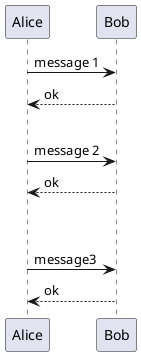 @startuml
Alice -> Bob : message 1
Bob --> Alice : ok
|||
Alice -> Bob : message 2
Bob --> Alice : ok
||45||
Alice -> Bob : message3
Bob --> Alice : ok
@enduml